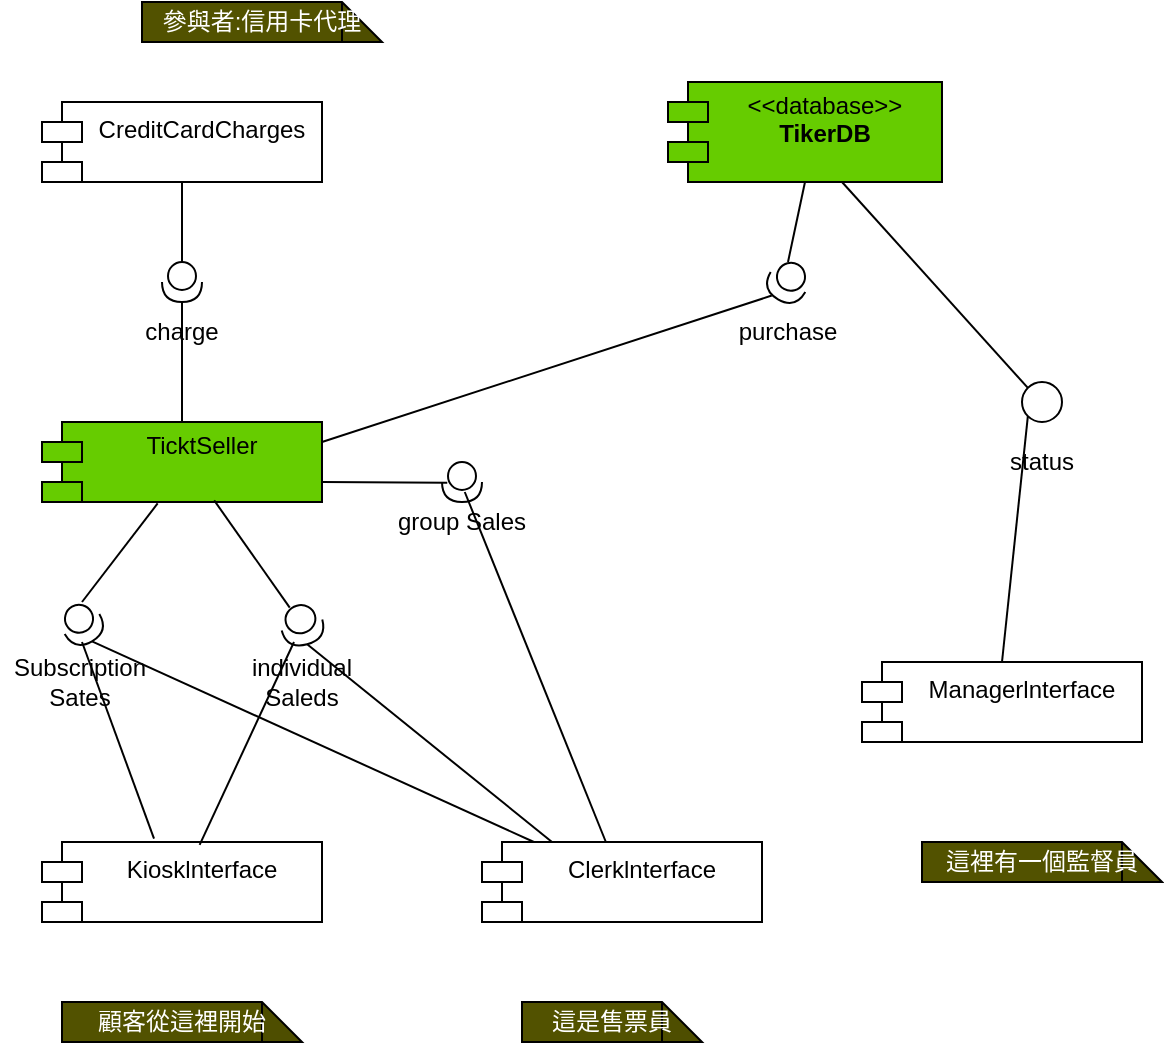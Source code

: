 <mxfile version="22.0.8" type="google">
  <diagram name="第 1 页" id="yufh0l_WvKjpf-o6isDG">
    <mxGraphModel grid="1" page="1" gridSize="10" guides="1" tooltips="1" connect="1" arrows="1" fold="1" pageScale="1" pageWidth="827" pageHeight="1169" math="0" shadow="0">
      <root>
        <mxCell id="0" />
        <mxCell id="1" parent="0" />
        <mxCell id="Is9rsQGeGLFW2NRWGFxv-3" value="CreditCardCharges&lt;br&gt;" style="shape=module;align=left;spacingLeft=20;align=center;verticalAlign=top;whiteSpace=wrap;html=1;" vertex="1" parent="1">
          <mxGeometry x="31" y="460" width="140" height="40" as="geometry" />
        </mxCell>
        <mxCell id="Is9rsQGeGLFW2NRWGFxv-5" value="" style="edgeStyle=orthogonalEdgeStyle;rounded=0;orthogonalLoop=1;jettySize=auto;html=1;endArrow=none;endFill=0;" edge="1" parent="1" source="Is9rsQGeGLFW2NRWGFxv-4" target="Is9rsQGeGLFW2NRWGFxv-3">
          <mxGeometry relative="1" as="geometry">
            <Array as="points">
              <mxPoint x="101" y="540" />
              <mxPoint x="101" y="540" />
            </Array>
          </mxGeometry>
        </mxCell>
        <mxCell id="Is9rsQGeGLFW2NRWGFxv-7" value="" style="edgeStyle=orthogonalEdgeStyle;rounded=0;orthogonalLoop=1;jettySize=auto;html=1;endArrow=none;endFill=0;" edge="1" parent="1" source="Is9rsQGeGLFW2NRWGFxv-4" target="Is9rsQGeGLFW2NRWGFxv-6">
          <mxGeometry relative="1" as="geometry" />
        </mxCell>
        <mxCell id="Is9rsQGeGLFW2NRWGFxv-4" value="" style="shape=providedRequiredInterface;html=1;verticalLabelPosition=bottom;sketch=0;rotation=90;" vertex="1" parent="1">
          <mxGeometry x="91" y="540" width="20" height="20" as="geometry" />
        </mxCell>
        <mxCell id="Is9rsQGeGLFW2NRWGFxv-6" value="&lt;div style=&quot;&quot;&gt;&lt;span style=&quot;background-color: rgb(102, 204, 0);&quot;&gt;TicktSeller&lt;/span&gt;&lt;/div&gt;" style="shape=module;align=center;spacingLeft=20;align=center;verticalAlign=top;whiteSpace=wrap;html=1;labelBackgroundColor=#66CC00;labelBorderColor=none;spacing=0;fillColor=#66CC00;strokeColor=#000000;gradientColor=none;fillStyle=auto;" vertex="1" parent="1">
          <mxGeometry x="31" y="620" width="140" height="40" as="geometry" />
        </mxCell>
        <mxCell id="Is9rsQGeGLFW2NRWGFxv-8" value="charge" style="rounded=0;whiteSpace=wrap;strokeWidth=0;labelBackgroundColor=none;fillColor=none;strokeColor=none;" vertex="1" parent="1">
          <mxGeometry x="61" y="565" width="80" height="20" as="geometry" />
        </mxCell>
        <mxCell id="Is9rsQGeGLFW2NRWGFxv-9" value="" style="shape=providedRequiredInterface;html=1;verticalLabelPosition=bottom;sketch=0;rotation=75;" vertex="1" parent="1">
          <mxGeometry x="151" y="711" width="20" height="21" as="geometry" />
        </mxCell>
        <mxCell id="Is9rsQGeGLFW2NRWGFxv-15" value="" style="shape=providedRequiredInterface;html=1;verticalLabelPosition=bottom;sketch=0;rotation=60;" vertex="1" parent="1">
          <mxGeometry x="41" y="711" width="20" height="20" as="geometry" />
        </mxCell>
        <mxCell id="Is9rsQGeGLFW2NRWGFxv-22" value="Subscription Sates" style="rounded=0;whiteSpace=wrap;strokeWidth=0;labelBackgroundColor=none;fillColor=none;strokeColor=none;" vertex="1" parent="1">
          <mxGeometry x="10" y="740" width="80" height="20" as="geometry" />
        </mxCell>
        <mxCell id="Is9rsQGeGLFW2NRWGFxv-23" value="individual Saleds" style="rounded=0;whiteSpace=wrap;strokeWidth=0;labelBackgroundColor=none;fillColor=none;strokeColor=none;" vertex="1" parent="1">
          <mxGeometry x="121" y="740" width="80" height="20" as="geometry" />
        </mxCell>
        <mxCell id="Is9rsQGeGLFW2NRWGFxv-30" value="" style="endArrow=none;html=1;rounded=0;entryX=0.413;entryY=1.018;entryDx=0;entryDy=0;exitX=0.024;exitY=0.225;exitDx=0;exitDy=0;exitPerimeter=0;entryPerimeter=0;" edge="1" parent="1" source="Is9rsQGeGLFW2NRWGFxv-15" target="Is9rsQGeGLFW2NRWGFxv-6">
          <mxGeometry width="50" height="50" relative="1" as="geometry">
            <mxPoint x="81" y="700" as="sourcePoint" />
            <mxPoint x="131" y="650" as="targetPoint" />
          </mxGeometry>
        </mxCell>
        <mxCell id="Is9rsQGeGLFW2NRWGFxv-31" value="" style="endArrow=none;html=1;rounded=0;entryX=0.615;entryY=0.98;entryDx=0;entryDy=0;entryPerimeter=0;" edge="1" parent="1" source="Is9rsQGeGLFW2NRWGFxv-9" target="Is9rsQGeGLFW2NRWGFxv-6">
          <mxGeometry width="50" height="50" relative="1" as="geometry">
            <mxPoint x="81" y="700" as="sourcePoint" />
            <mxPoint x="131" y="650" as="targetPoint" />
          </mxGeometry>
        </mxCell>
        <mxCell id="Is9rsQGeGLFW2NRWGFxv-32" value="Kiosklnterface" style="shape=module;align=left;spacingLeft=20;align=center;verticalAlign=top;whiteSpace=wrap;html=1;" vertex="1" parent="1">
          <mxGeometry x="31" y="830" width="140" height="40" as="geometry" />
        </mxCell>
        <mxCell id="Is9rsQGeGLFW2NRWGFxv-33" value="" style="endArrow=none;html=1;rounded=0;exitX=0.563;exitY=0.035;exitDx=0;exitDy=0;exitPerimeter=0;" edge="1" parent="1" source="Is9rsQGeGLFW2NRWGFxv-32">
          <mxGeometry width="50" height="50" relative="1" as="geometry">
            <mxPoint x="81" y="810" as="sourcePoint" />
            <mxPoint x="157" y="730" as="targetPoint" />
          </mxGeometry>
        </mxCell>
        <mxCell id="Is9rsQGeGLFW2NRWGFxv-34" value="" style="endArrow=none;html=1;rounded=0;exitX=0.4;exitY=-0.042;exitDx=0;exitDy=0;exitPerimeter=0;" edge="1" parent="1" source="Is9rsQGeGLFW2NRWGFxv-32">
          <mxGeometry width="50" height="50" relative="1" as="geometry">
            <mxPoint x="81" y="810" as="sourcePoint" />
            <mxPoint x="51" y="730" as="targetPoint" />
          </mxGeometry>
        </mxCell>
        <mxCell id="Is9rsQGeGLFW2NRWGFxv-35" value="Clerklnterface" style="shape=module;align=left;spacingLeft=20;align=center;verticalAlign=top;whiteSpace=wrap;html=1;" vertex="1" parent="1">
          <mxGeometry x="251" y="830" width="140" height="40" as="geometry" />
        </mxCell>
        <mxCell id="Is9rsQGeGLFW2NRWGFxv-36" value="" style="endArrow=none;html=1;rounded=0;entryX=1;entryY=0.5;entryDx=0;entryDy=0;entryPerimeter=0;" edge="1" parent="1" source="Is9rsQGeGLFW2NRWGFxv-35" target="Is9rsQGeGLFW2NRWGFxv-15">
          <mxGeometry width="50" height="50" relative="1" as="geometry">
            <mxPoint x="231" y="810" as="sourcePoint" />
            <mxPoint x="171" y="760" as="targetPoint" />
          </mxGeometry>
        </mxCell>
        <mxCell id="Is9rsQGeGLFW2NRWGFxv-37" value="" style="endArrow=none;html=1;rounded=0;entryX=1;entryY=0.5;entryDx=0;entryDy=0;entryPerimeter=0;exitX=0.25;exitY=0;exitDx=0;exitDy=0;" edge="1" parent="1" source="Is9rsQGeGLFW2NRWGFxv-35" target="Is9rsQGeGLFW2NRWGFxv-9">
          <mxGeometry width="50" height="50" relative="1" as="geometry">
            <mxPoint x="171" y="810" as="sourcePoint" />
            <mxPoint x="221" y="760" as="targetPoint" />
          </mxGeometry>
        </mxCell>
        <mxCell id="Is9rsQGeGLFW2NRWGFxv-38" value="" style="shape=providedRequiredInterface;html=1;verticalLabelPosition=bottom;sketch=0;rotation=90;" vertex="1" parent="1">
          <mxGeometry x="231" y="640" width="20" height="20" as="geometry" />
        </mxCell>
        <mxCell id="Is9rsQGeGLFW2NRWGFxv-39" value="" style="endArrow=none;html=1;rounded=0;entryX=0.521;entryY=0.869;entryDx=0;entryDy=0;entryPerimeter=0;exitX=1;exitY=0.75;exitDx=0;exitDy=0;" edge="1" parent="1" source="Is9rsQGeGLFW2NRWGFxv-6" target="Is9rsQGeGLFW2NRWGFxv-38">
          <mxGeometry width="50" height="50" relative="1" as="geometry">
            <mxPoint x="121" y="640" as="sourcePoint" />
            <mxPoint x="171" y="590" as="targetPoint" />
          </mxGeometry>
        </mxCell>
        <mxCell id="Is9rsQGeGLFW2NRWGFxv-40" value="group Sales" style="rounded=0;whiteSpace=wrap;strokeWidth=0;labelBackgroundColor=none;fillColor=none;strokeColor=none;" vertex="1" parent="1">
          <mxGeometry x="201" y="660" width="80" height="20" as="geometry" />
        </mxCell>
        <mxCell id="Is9rsQGeGLFW2NRWGFxv-41" value="" style="endArrow=none;html=1;rounded=0;entryX=0.75;entryY=0.431;entryDx=0;entryDy=0;entryPerimeter=0;" edge="1" parent="1" source="Is9rsQGeGLFW2NRWGFxv-35" target="Is9rsQGeGLFW2NRWGFxv-38">
          <mxGeometry width="50" height="50" relative="1" as="geometry">
            <mxPoint x="251" y="760" as="sourcePoint" />
            <mxPoint x="301" y="710" as="targetPoint" />
          </mxGeometry>
        </mxCell>
        <mxCell id="Is9rsQGeGLFW2NRWGFxv-42" value="&amp;lt;&amp;lt;database&amp;gt;&amp;gt;&lt;br&gt;&lt;b&gt;TikerDB&lt;/b&gt;" style="shape=module;align=center;spacingLeft=20;align=center;verticalAlign=top;whiteSpace=wrap;html=1;labelBackgroundColor=#66CC00;labelBorderColor=none;spacing=0;fillColor=#66CC00;strokeColor=#000000;gradientColor=none;fillStyle=auto;" vertex="1" parent="1">
          <mxGeometry x="344" y="450" width="137" height="50" as="geometry" />
        </mxCell>
        <mxCell id="Is9rsQGeGLFW2NRWGFxv-43" value="" style="shape=providedRequiredInterface;html=1;verticalLabelPosition=bottom;sketch=0;rotation=120;" vertex="1" parent="1">
          <mxGeometry x="394" y="540" width="20" height="20" as="geometry" />
        </mxCell>
        <mxCell id="Is9rsQGeGLFW2NRWGFxv-44" value="" style="endArrow=none;html=1;rounded=0;entryX=0.5;entryY=1;entryDx=0;entryDy=0;" edge="1" parent="1" target="Is9rsQGeGLFW2NRWGFxv-42">
          <mxGeometry width="50" height="50" relative="1" as="geometry">
            <mxPoint x="404" y="540" as="sourcePoint" />
            <mxPoint x="401" y="620" as="targetPoint" />
          </mxGeometry>
        </mxCell>
        <mxCell id="Is9rsQGeGLFW2NRWGFxv-45" value="" style="endArrow=none;html=1;rounded=0;exitX=1;exitY=0.25;exitDx=0;exitDy=0;entryX=0.996;entryY=0.682;entryDx=0;entryDy=0;entryPerimeter=0;" edge="1" parent="1" source="Is9rsQGeGLFW2NRWGFxv-6" target="Is9rsQGeGLFW2NRWGFxv-43">
          <mxGeometry width="50" height="50" relative="1" as="geometry">
            <mxPoint x="241" y="590" as="sourcePoint" />
            <mxPoint x="391" y="560" as="targetPoint" />
          </mxGeometry>
        </mxCell>
        <mxCell id="Is9rsQGeGLFW2NRWGFxv-46" value="purchase" style="rounded=0;whiteSpace=wrap;strokeWidth=0;labelBackgroundColor=none;fillColor=none;strokeColor=none;" vertex="1" parent="1">
          <mxGeometry x="364" y="565" width="80" height="20" as="geometry" />
        </mxCell>
        <mxCell id="Is9rsQGeGLFW2NRWGFxv-47" value="" style="ellipse;whiteSpace=wrap;html=1;aspect=fixed;" vertex="1" parent="1">
          <mxGeometry x="521" y="600" width="20" height="20" as="geometry" />
        </mxCell>
        <mxCell id="Is9rsQGeGLFW2NRWGFxv-50" value="" style="endArrow=none;html=1;rounded=0;entryX=0;entryY=0;entryDx=0;entryDy=0;" edge="1" parent="1" target="Is9rsQGeGLFW2NRWGFxv-47">
          <mxGeometry width="50" height="50" relative="1" as="geometry">
            <mxPoint x="431" y="500" as="sourcePoint" />
            <mxPoint x="521" y="613.5" as="targetPoint" />
          </mxGeometry>
        </mxCell>
        <mxCell id="Is9rsQGeGLFW2NRWGFxv-51" value="status" style="rounded=0;whiteSpace=wrap;strokeWidth=0;labelBackgroundColor=none;fillColor=none;strokeColor=none;" vertex="1" parent="1">
          <mxGeometry x="491" y="630" width="80" height="20" as="geometry" />
        </mxCell>
        <mxCell id="Is9rsQGeGLFW2NRWGFxv-54" value="" style="endArrow=none;html=1;rounded=0;exitX=0;exitY=1;exitDx=0;exitDy=0;entryX=0.5;entryY=0;entryDx=0;entryDy=0;" edge="1" parent="1" source="Is9rsQGeGLFW2NRWGFxv-47" target="Is9rsQGeGLFW2NRWGFxv-55">
          <mxGeometry width="50" height="50" relative="1" as="geometry">
            <mxPoint x="441" y="510" as="sourcePoint" />
            <mxPoint x="481" y="740" as="targetPoint" />
          </mxGeometry>
        </mxCell>
        <mxCell id="Is9rsQGeGLFW2NRWGFxv-55" value="Managerlnterface" style="shape=module;align=left;spacingLeft=20;align=center;verticalAlign=top;whiteSpace=wrap;html=1;" vertex="1" parent="1">
          <mxGeometry x="441" y="740" width="140" height="40" as="geometry" />
        </mxCell>
        <mxCell id="Is9rsQGeGLFW2NRWGFxv-56" value="&lt;div style=&quot;text-align: justify;&quot;&gt;&lt;span style=&quot;background-color: initial;&quot;&gt;參與者:信用卡代理&lt;/span&gt;&lt;/div&gt;" style="shape=note;whiteSpace=wrap;html=1;backgroundOutline=1;darkOpacity=0.05;align=center;fillColor=#525200;strokeColor=#000000;fontColor=#ffffff;" vertex="1" parent="1">
          <mxGeometry x="81" y="410" width="120" height="20" as="geometry" />
        </mxCell>
        <mxCell id="Is9rsQGeGLFW2NRWGFxv-57" value="&lt;div style=&quot;text-align: justify;&quot;&gt;&lt;span style=&quot;background-color: initial;&quot;&gt;顧客從這裡開始&lt;/span&gt;&lt;/div&gt;" style="shape=note;whiteSpace=wrap;html=1;backgroundOutline=1;darkOpacity=0.05;align=center;fillColor=#525200;strokeColor=#000000;fontColor=#ffffff;size=20;" vertex="1" parent="1">
          <mxGeometry x="41" y="910" width="120" height="20" as="geometry" />
        </mxCell>
        <mxCell id="Is9rsQGeGLFW2NRWGFxv-58" value="&lt;div style=&quot;text-align: justify;&quot;&gt;&lt;span style=&quot;background-color: initial;&quot;&gt;這是售票員&lt;/span&gt;&lt;/div&gt;" style="shape=note;whiteSpace=wrap;html=1;backgroundOutline=1;darkOpacity=0.05;align=center;fillColor=#525200;strokeColor=#000000;fontColor=#ffffff;size=20;" vertex="1" parent="1">
          <mxGeometry x="271" y="910" width="90" height="20" as="geometry" />
        </mxCell>
        <mxCell id="Is9rsQGeGLFW2NRWGFxv-59" value="&lt;div style=&quot;text-align: justify;&quot;&gt;&lt;span style=&quot;background-color: initial;&quot;&gt;這裡有一個監督員&lt;/span&gt;&lt;/div&gt;" style="shape=note;whiteSpace=wrap;html=1;backgroundOutline=1;darkOpacity=0.05;align=center;fillColor=#525200;strokeColor=#000000;fontColor=#ffffff;size=20;" vertex="1" parent="1">
          <mxGeometry x="471" y="830" width="120" height="20" as="geometry" />
        </mxCell>
      </root>
    </mxGraphModel>
  </diagram>
</mxfile>
